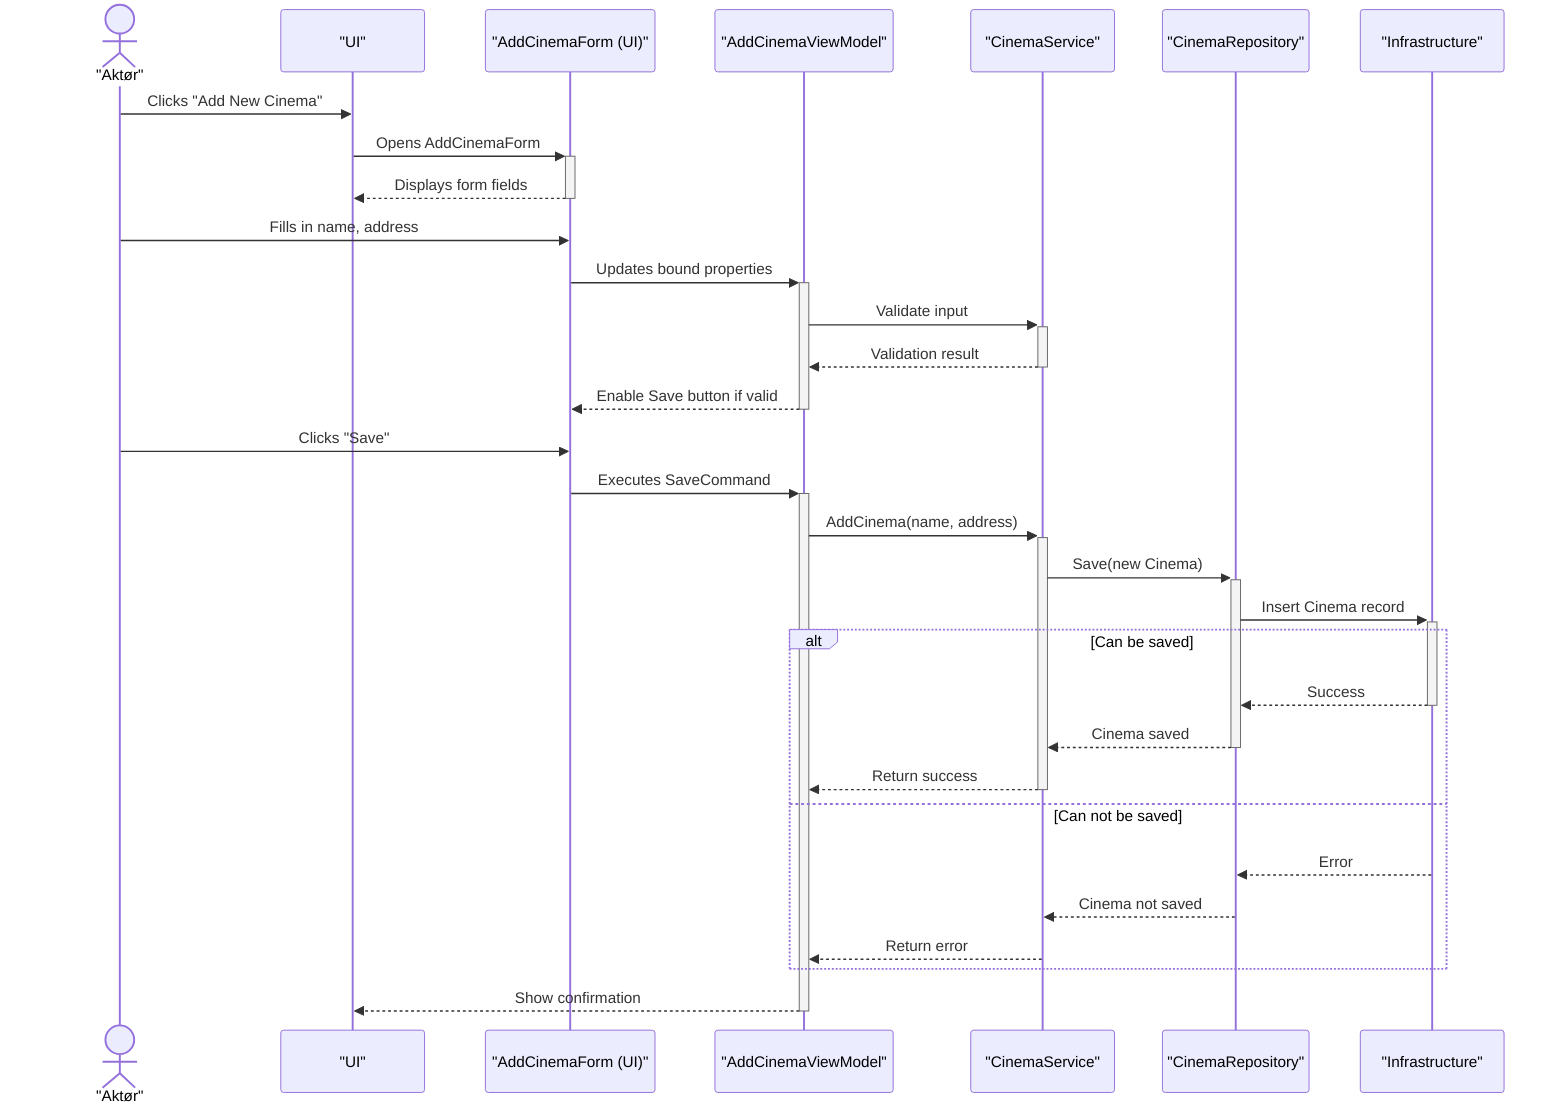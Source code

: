 ﻿sequenceDiagram
    actor JensPeter as "Aktør"
    participant UI as "UI"
    participant Form as "AddCinemaForm (UI)"
    participant VM as "AddCinemaViewModel"
    participant Service as "CinemaService"
    participant Repo as "CinemaRepository"
    participant DB as "Infrastructure"

    JensPeter->>UI: Clicks "Add New Cinema"
    UI->>+Form: Opens AddCinemaForm
    Form-->>-UI: Displays form fields

    JensPeter->>Form: Fills in name, address
    Form->>+VM: Updates bound properties

    VM->>+Service: Validate input
    Service-->>-VM: Validation result
    VM-->>-Form: Enable Save button if valid

    JensPeter->>Form: Clicks "Save"
    Form->>+VM: Executes SaveCommand

    VM->>+Service: AddCinema(name, address)
    Service->>+Repo: Save(new Cinema)
    Repo->>+DB: Insert Cinema record
    alt Can be saved
    DB-->>-Repo: Success
    Repo-->>-Service: Cinema saved
    Service-->>-VM: Return success
    else Can not be saved
    DB-->>Repo: Error
    Repo-->>Service: Cinema not saved
    Service-->>VM: Return error
    end
    VM-->>-UI: Show confirmation